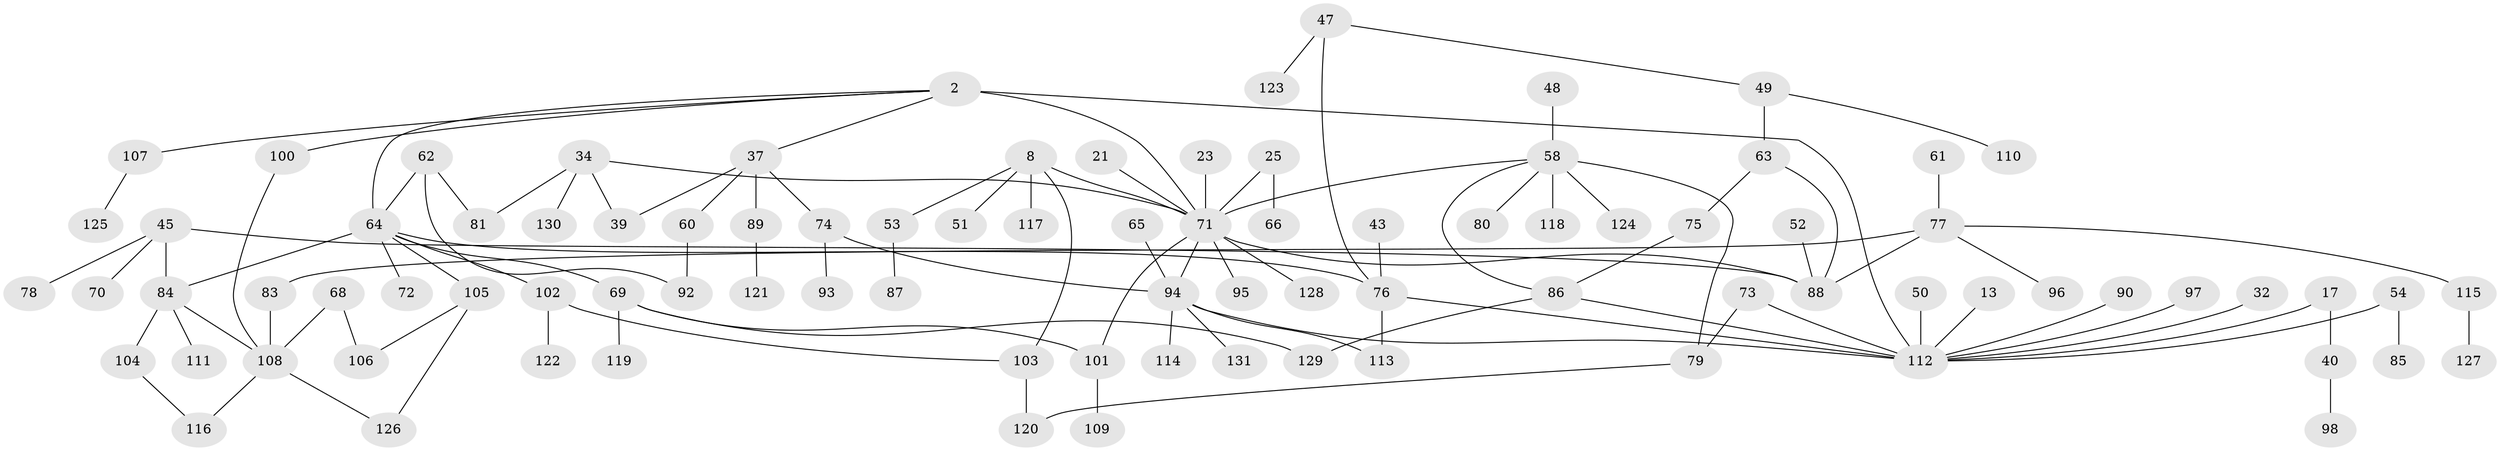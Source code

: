 // original degree distribution, {5: 0.04580152671755725, 8: 0.022900763358778626, 6: 0.022900763358778626, 2: 0.29770992366412213, 3: 0.21374045801526717, 7: 0.007633587786259542, 1: 0.3282442748091603, 4: 0.061068702290076333}
// Generated by graph-tools (version 1.1) at 2025/45/03/04/25 21:45:55]
// undirected, 91 vertices, 111 edges
graph export_dot {
graph [start="1"]
  node [color=gray90,style=filled];
  2;
  8;
  13;
  17;
  21;
  23;
  25 [super="+12"];
  32;
  34 [super="+6"];
  37 [super="+10"];
  39;
  40;
  43;
  45;
  47;
  48;
  49;
  50;
  51;
  52;
  53 [super="+42"];
  54;
  58 [super="+57"];
  60 [super="+24"];
  61;
  62;
  63;
  64 [super="+14"];
  65;
  66;
  68;
  69 [super="+41"];
  70;
  71 [super="+1+7"];
  72;
  73;
  74 [super="+15"];
  75;
  76 [super="+38"];
  77 [super="+55"];
  78;
  79 [super="+31"];
  80;
  81;
  83;
  84 [super="+27"];
  85;
  86;
  87;
  88 [super="+44+28+35"];
  89;
  90;
  92;
  93;
  94 [super="+56+91"];
  95;
  96;
  97;
  98;
  100;
  101 [super="+33"];
  102 [super="+22"];
  103;
  104;
  105;
  106;
  107;
  108 [super="+67+99"];
  109;
  110;
  111;
  112 [super="+36"];
  113 [super="+30"];
  114;
  115;
  116;
  117;
  118 [super="+29"];
  119;
  120;
  121;
  122;
  123;
  124 [super="+82"];
  125;
  126;
  127;
  128;
  129;
  130;
  131;
  2 -- 100;
  2 -- 107;
  2 -- 71 [weight=3];
  2 -- 64;
  2 -- 37;
  2 -- 112;
  8 -- 51;
  8 -- 103;
  8 -- 117;
  8 -- 71;
  8 -- 53;
  13 -- 112;
  17 -- 40;
  17 -- 112;
  21 -- 71;
  23 -- 71;
  25 -- 66;
  25 -- 71;
  32 -- 112;
  34 -- 130;
  34 -- 39;
  34 -- 81;
  34 -- 71;
  37 -- 89;
  37 -- 39;
  37 -- 74;
  37 -- 60;
  40 -- 98;
  43 -- 76;
  45 -- 70;
  45 -- 78;
  45 -- 84;
  45 -- 88;
  47 -- 49;
  47 -- 123;
  47 -- 76;
  48 -- 58;
  49 -- 63;
  49 -- 110;
  50 -- 112;
  52 -- 88;
  53 -- 87;
  54 -- 85;
  54 -- 112;
  58 -- 118 [weight=2];
  58 -- 71;
  58 -- 79;
  58 -- 80;
  58 -- 86;
  58 -- 124 [weight=2];
  60 -- 92;
  61 -- 77;
  62 -- 92;
  62 -- 81;
  62 -- 64;
  63 -- 75;
  63 -- 88;
  64 -- 76;
  64 -- 102 [weight=2];
  64 -- 72;
  64 -- 105;
  64 -- 84;
  64 -- 69;
  65 -- 94;
  68 -- 106;
  68 -- 108;
  69 -- 129;
  69 -- 101;
  69 -- 119;
  71 -- 128;
  71 -- 95;
  71 -- 101;
  71 -- 94 [weight=2];
  71 -- 88;
  73 -- 79;
  73 -- 112;
  74 -- 93;
  74 -- 94;
  75 -- 86;
  76 -- 112;
  76 -- 113;
  77 -- 83;
  77 -- 96;
  77 -- 115;
  77 -- 88;
  79 -- 120;
  83 -- 108;
  84 -- 104;
  84 -- 111;
  84 -- 108;
  86 -- 129;
  86 -- 112;
  89 -- 121;
  90 -- 112;
  94 -- 112 [weight=2];
  94 -- 113;
  94 -- 114;
  94 -- 131;
  97 -- 112;
  100 -- 108;
  101 -- 109;
  102 -- 122;
  102 -- 103;
  103 -- 120;
  104 -- 116;
  105 -- 126;
  105 -- 106;
  107 -- 125;
  108 -- 116;
  108 -- 126;
  115 -- 127;
}
